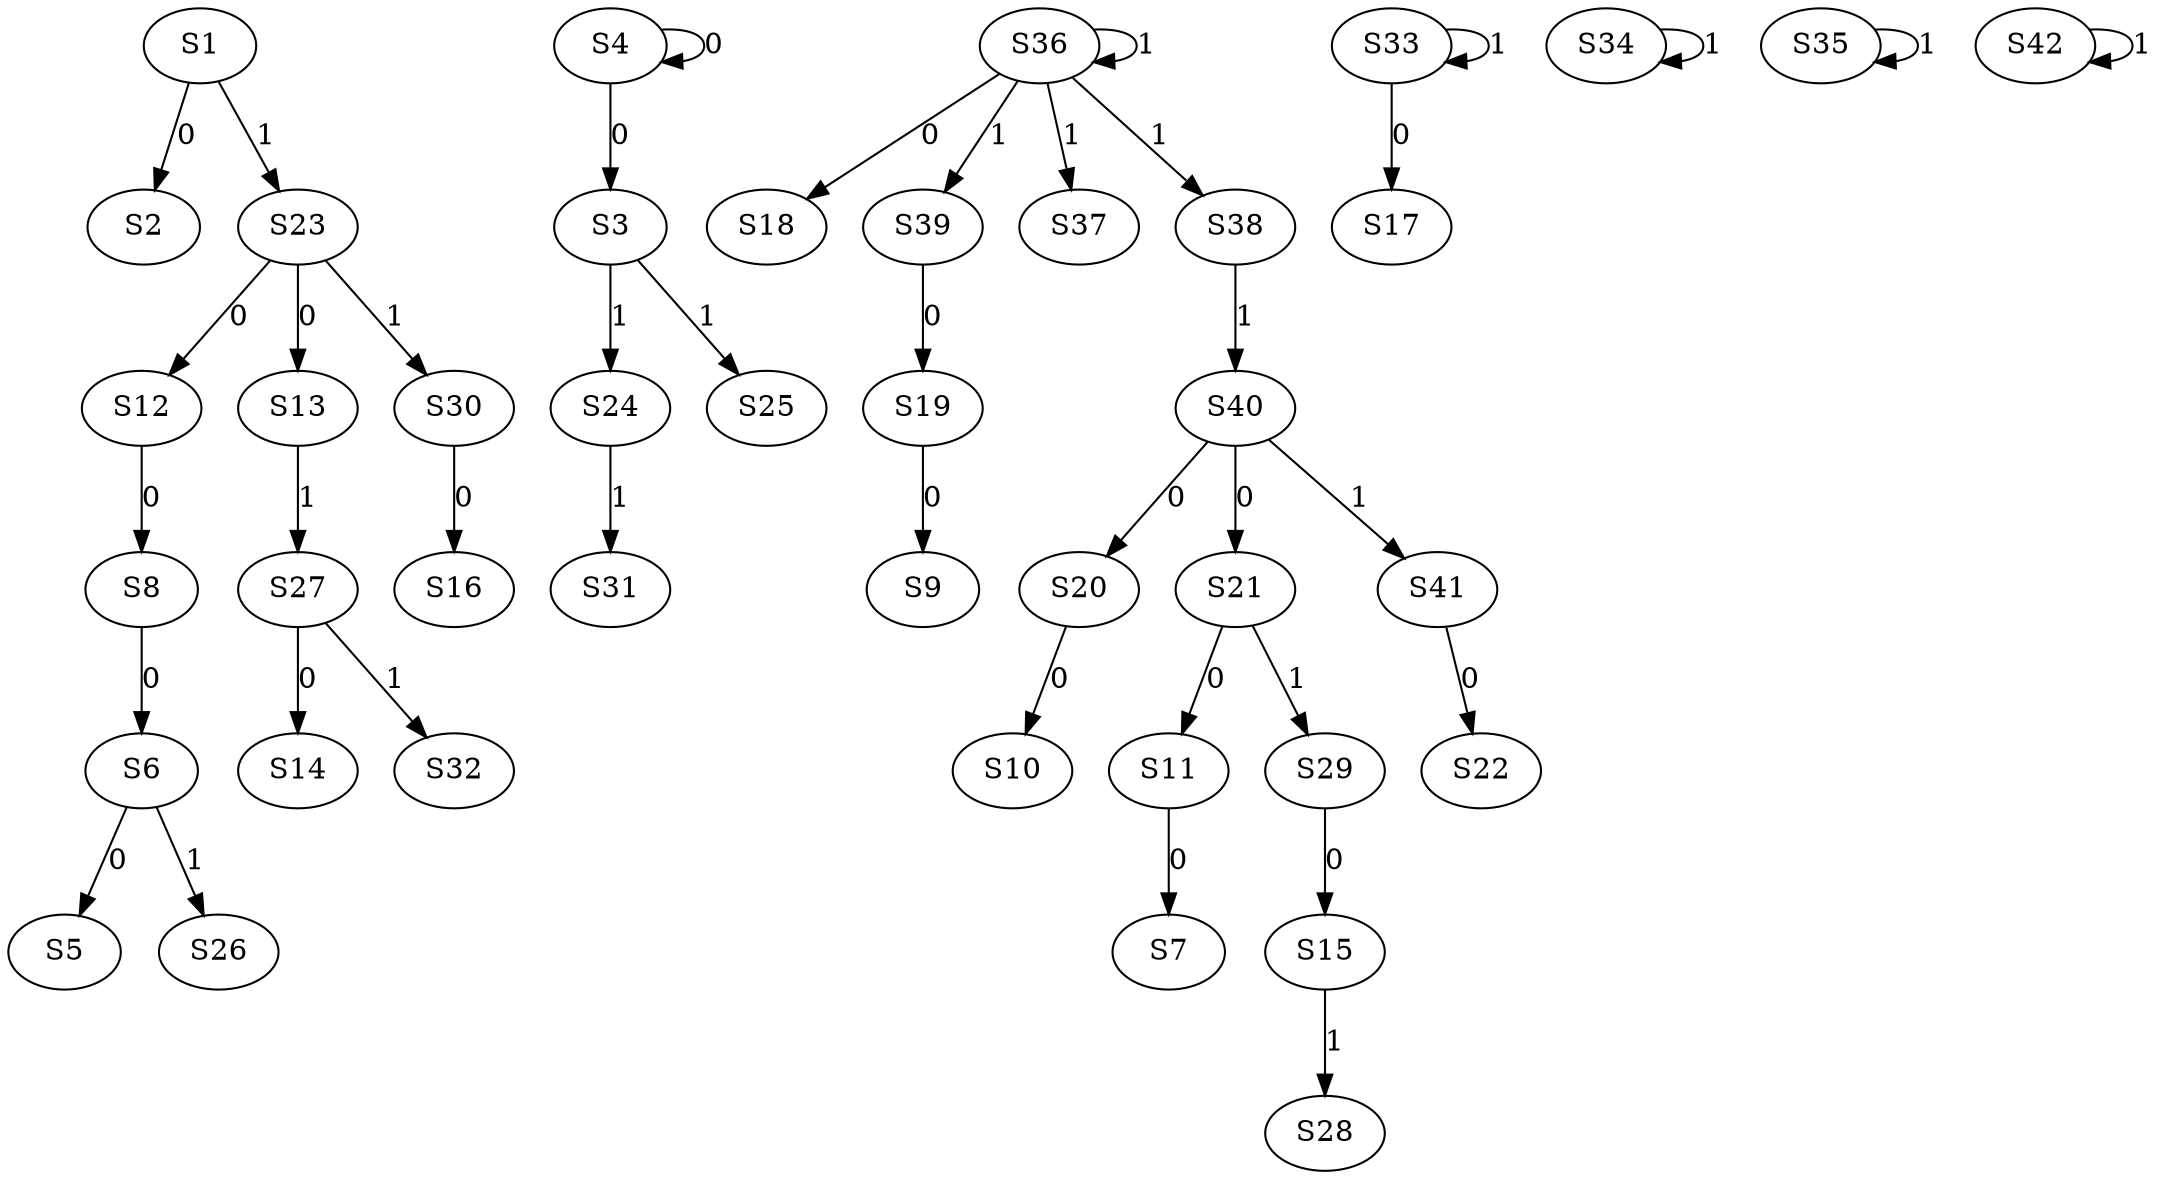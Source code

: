 strict digraph {
	S1 -> S2 [ label = 0 ];
	S4 -> S3 [ label = 0 ];
	S4 -> S4 [ label = 0 ];
	S6 -> S5 [ label = 0 ];
	S8 -> S6 [ label = 0 ];
	S11 -> S7 [ label = 0 ];
	S12 -> S8 [ label = 0 ];
	S19 -> S9 [ label = 0 ];
	S20 -> S10 [ label = 0 ];
	S21 -> S11 [ label = 0 ];
	S23 -> S12 [ label = 0 ];
	S23 -> S13 [ label = 0 ];
	S27 -> S14 [ label = 0 ];
	S29 -> S15 [ label = 0 ];
	S30 -> S16 [ label = 0 ];
	S33 -> S17 [ label = 0 ];
	S36 -> S18 [ label = 0 ];
	S39 -> S19 [ label = 0 ];
	S40 -> S20 [ label = 0 ];
	S40 -> S21 [ label = 0 ];
	S41 -> S22 [ label = 0 ];
	S1 -> S23 [ label = 1 ];
	S3 -> S24 [ label = 1 ];
	S3 -> S25 [ label = 1 ];
	S6 -> S26 [ label = 1 ];
	S13 -> S27 [ label = 1 ];
	S15 -> S28 [ label = 1 ];
	S21 -> S29 [ label = 1 ];
	S23 -> S30 [ label = 1 ];
	S24 -> S31 [ label = 1 ];
	S27 -> S32 [ label = 1 ];
	S33 -> S33 [ label = 1 ];
	S34 -> S34 [ label = 1 ];
	S35 -> S35 [ label = 1 ];
	S36 -> S36 [ label = 1 ];
	S36 -> S37 [ label = 1 ];
	S36 -> S38 [ label = 1 ];
	S36 -> S39 [ label = 1 ];
	S38 -> S40 [ label = 1 ];
	S40 -> S41 [ label = 1 ];
	S42 -> S42 [ label = 1 ];
}